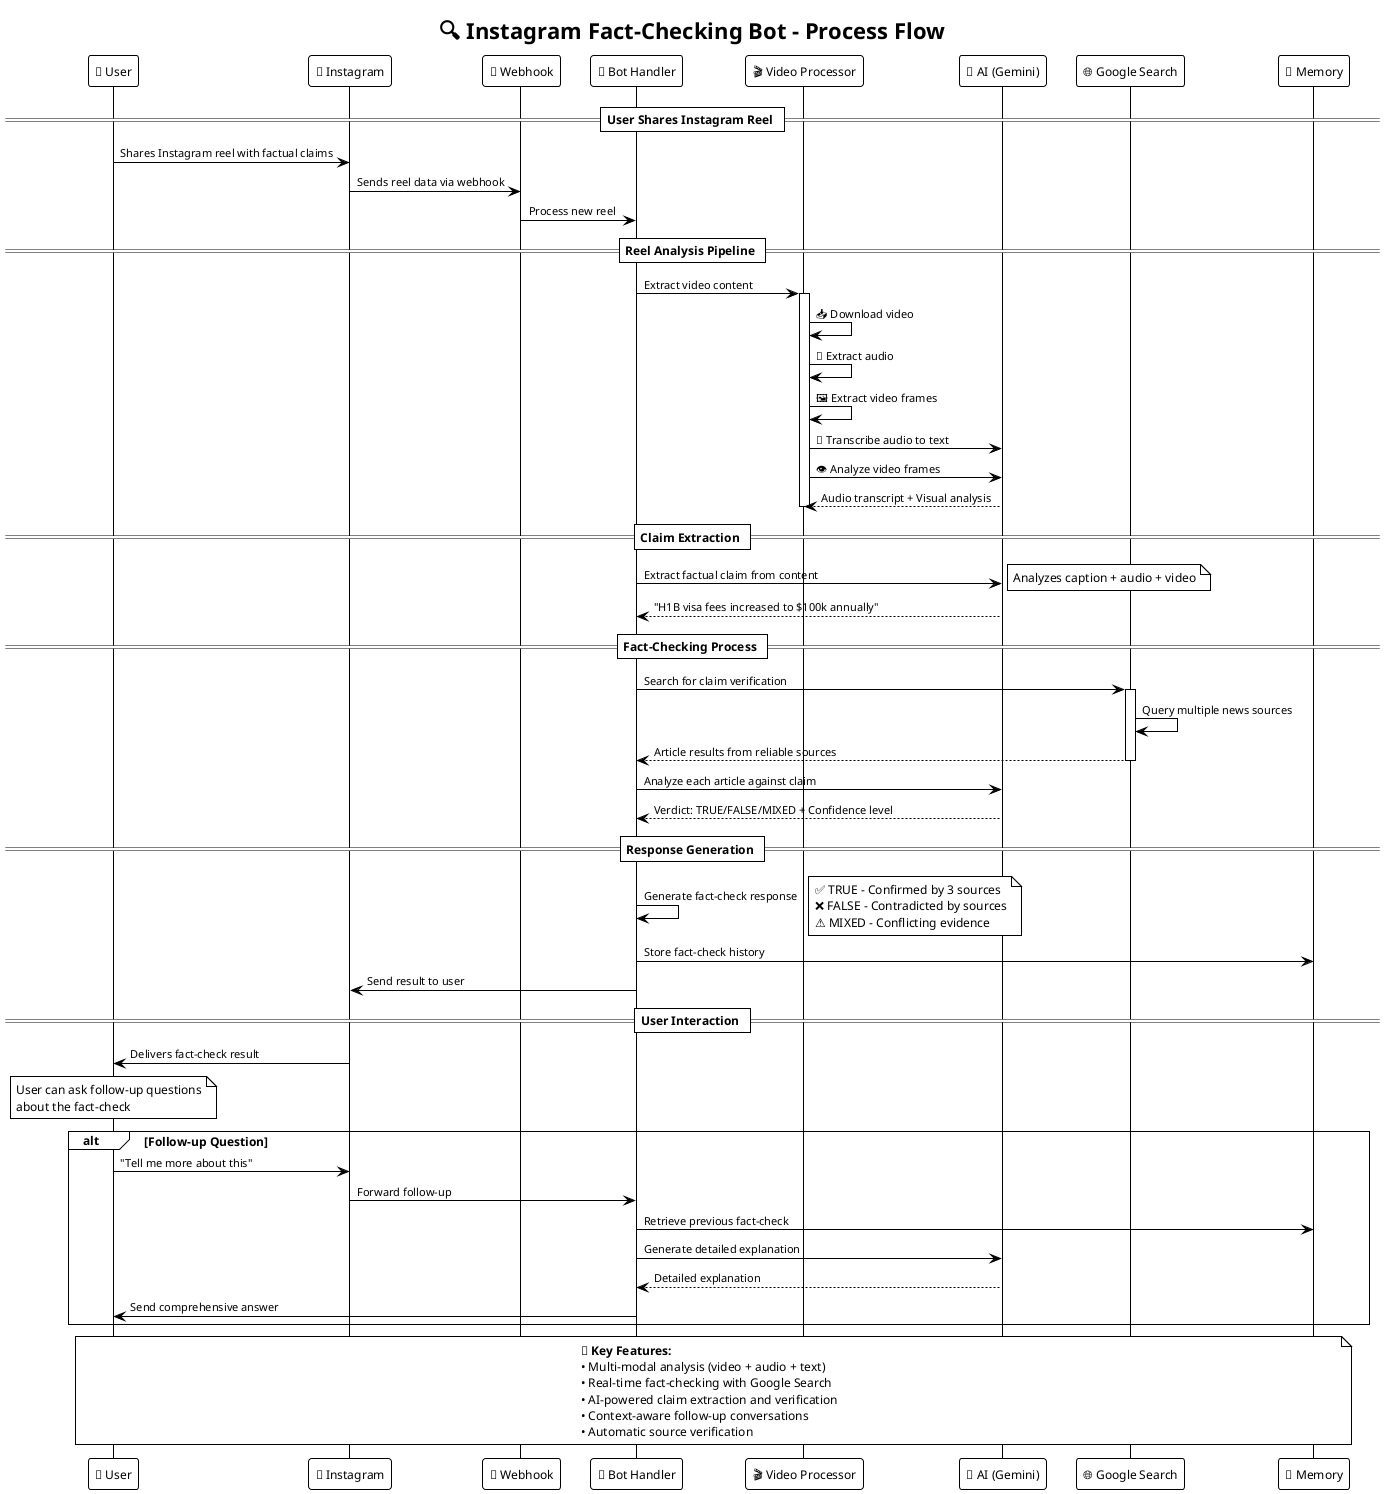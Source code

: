 @startuml Instagram Fact-Checking Bot - Hackathon Demo
!theme plain
skinparam backgroundColor white
skinparam defaultFontSize 12
skinparam sequenceArrowFontSize 11

title 🔍 Instagram Fact-Checking Bot - Process Flow

participant "📱 User" as User
participant "📸 Instagram" as IG
participant "🔗 Webhook" as Webhook
participant "🤖 Bot Handler" as Bot
participant "🎬 Video Processor" as VideoProcessor
participant "🧠 AI (Gemini)" as AI
participant "🌐 Google Search" as Search
participant "💾 Memory" as Memory

== User Shares Instagram Reel ==
User -> IG: Shares Instagram reel with factual claims
IG -> Webhook: Sends reel data via webhook
Webhook -> Bot: Process new reel

== Reel Analysis Pipeline ==
Bot -> VideoProcessor: Extract video content
activate VideoProcessor

VideoProcessor -> VideoProcessor: 📥 Download video
VideoProcessor -> VideoProcessor: 🎵 Extract audio
VideoProcessor -> VideoProcessor: 🖼️ Extract video frames
VideoProcessor -> AI: 🎤 Transcribe audio to text
VideoProcessor -> AI: 👁️ Analyze video frames
AI --> VideoProcessor: Audio transcript + Visual analysis
deactivate VideoProcessor

== Claim Extraction ==
Bot -> AI: Extract factual claim from content
note right: Analyzes caption + audio + video
AI --> Bot: "H1B visa fees increased to $100k annually"

== Fact-Checking Process ==
Bot -> Search: Search for claim verification
activate Search
Search -> Search: Query multiple news sources
Search --> Bot: Article results from reliable sources
deactivate Search

Bot -> AI: Analyze each article against claim
AI --> Bot: Verdict: TRUE/FALSE/MIXED + Confidence level

== Response Generation ==
Bot -> Bot: Generate fact-check response
note right: ✅ TRUE - Confirmed by 3 sources\n❌ FALSE - Contradicted by sources\n⚠️ MIXED - Conflicting evidence

Bot -> Memory: Store fact-check history
Bot -> IG: Send result to user

== User Interaction ==
IG -> User: Delivers fact-check result
note over User: User can ask follow-up questions\nabout the fact-check

alt Follow-up Question
User -> IG: "Tell me more about this"
IG -> Bot: Forward follow-up
Bot -> Memory: Retrieve previous fact-check
Bot -> AI: Generate detailed explanation
AI --> Bot: Detailed explanation
Bot -> User: Send comprehensive answer
end

note over User, Memory: 🚀 **Key Features:**\n• Multi-modal analysis (video + audio + text)\n• Real-time fact-checking with Google Search\n• AI-powered claim extraction and verification\n• Context-aware follow-up conversations\n• Automatic source verification

@enduml

